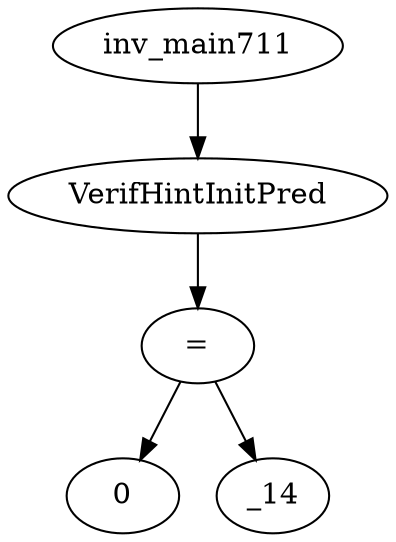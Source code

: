 digraph dag {
0 [label="inv_main711"];
1 [label="VerifHintInitPred"];
2 [label="="];
3 [label="0"];
4 [label="_14"];
0->1
1->2
2->4
2 -> 3
}
